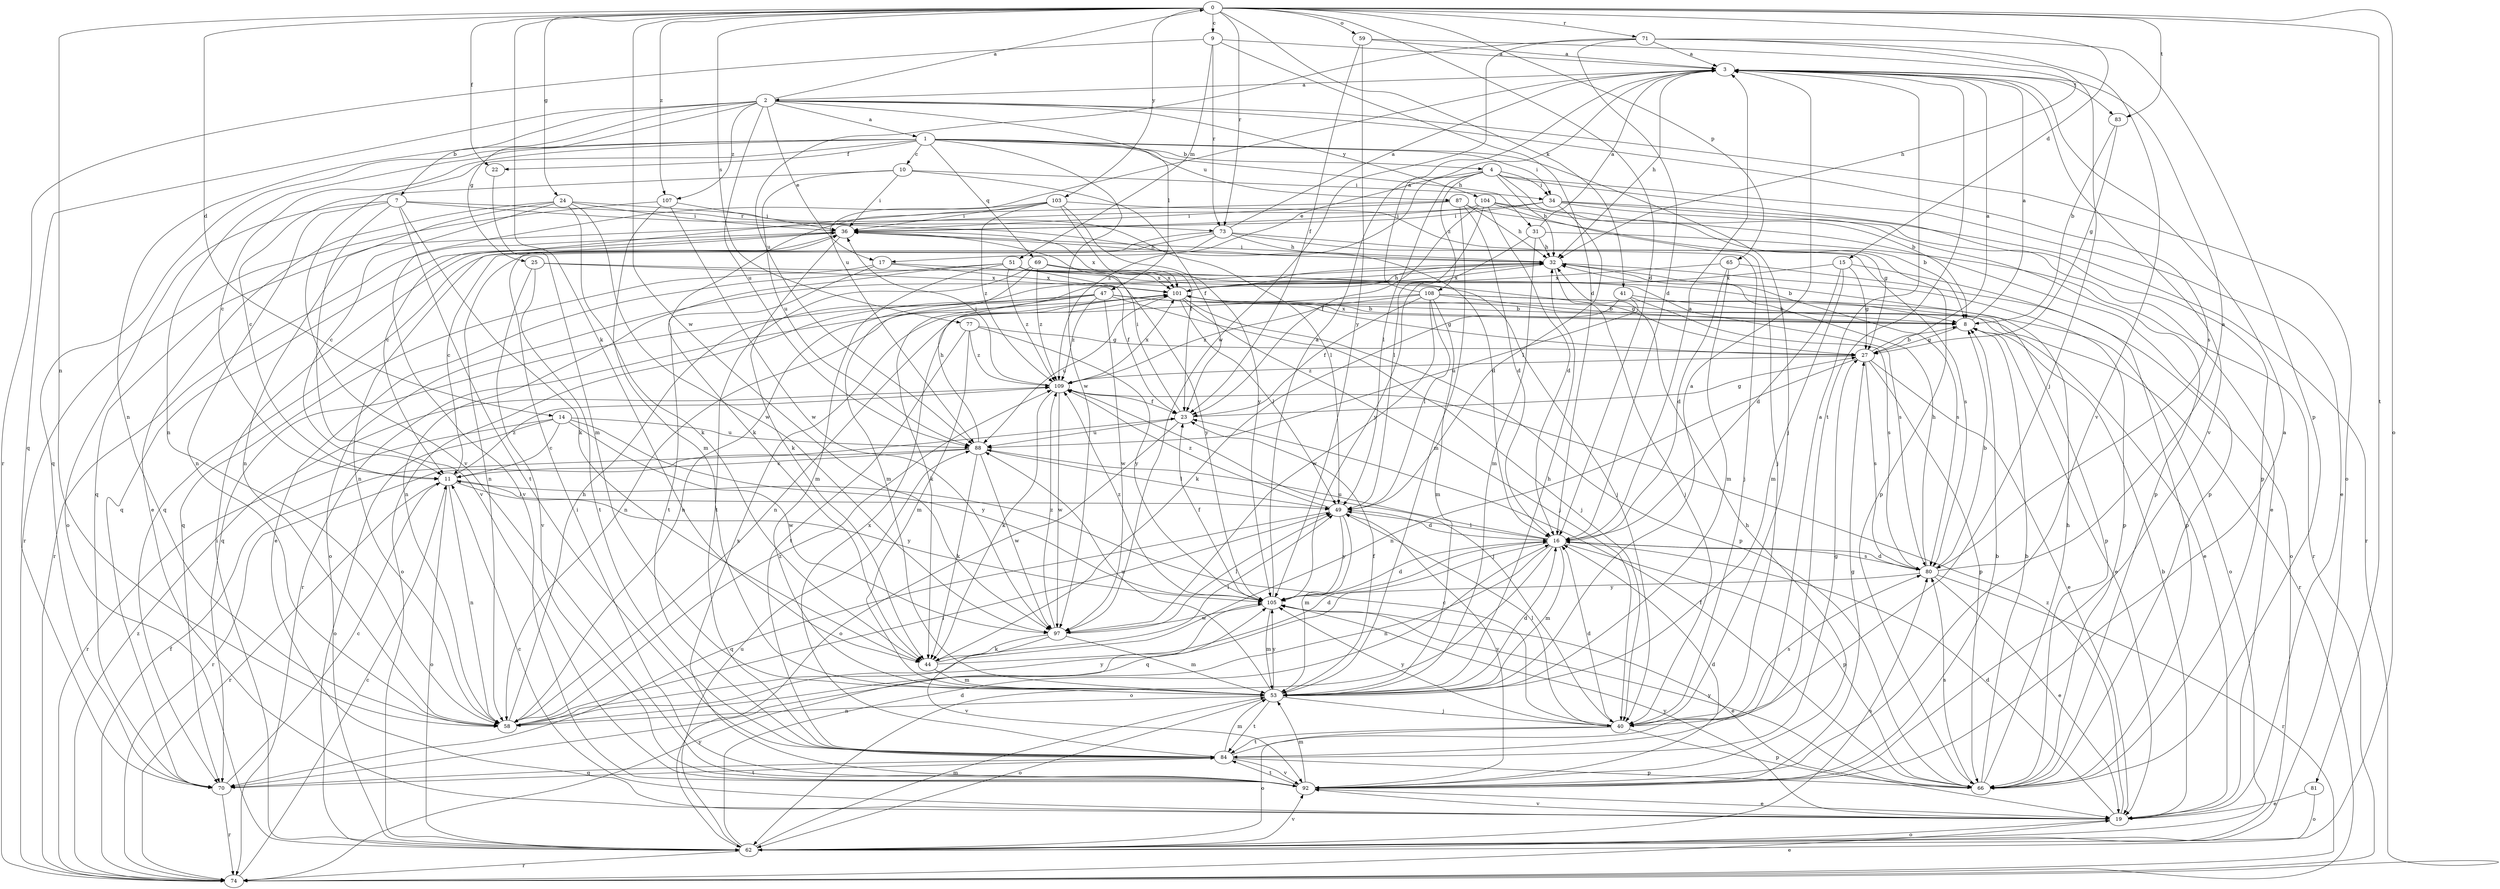 strict digraph  {
0;
1;
2;
3;
4;
7;
8;
9;
10;
11;
14;
15;
16;
17;
19;
22;
23;
24;
25;
27;
31;
32;
34;
36;
40;
41;
44;
47;
49;
51;
53;
58;
59;
62;
65;
66;
69;
70;
71;
73;
74;
77;
80;
81;
83;
84;
87;
88;
92;
97;
101;
103;
104;
105;
107;
108;
109;
0 -> 9  [label=c];
0 -> 14  [label=d];
0 -> 15  [label=d];
0 -> 16  [label=d];
0 -> 22  [label=f];
0 -> 24  [label=g];
0 -> 41  [label=k];
0 -> 44  [label=k];
0 -> 58  [label=n];
0 -> 59  [label=o];
0 -> 62  [label=o];
0 -> 65  [label=p];
0 -> 71  [label=r];
0 -> 73  [label=r];
0 -> 77  [label=s];
0 -> 81  [label=t];
0 -> 83  [label=t];
0 -> 97  [label=w];
0 -> 103  [label=y];
0 -> 107  [label=z];
1 -> 4  [label=b];
1 -> 10  [label=c];
1 -> 11  [label=c];
1 -> 22  [label=f];
1 -> 31  [label=h];
1 -> 34  [label=i];
1 -> 40  [label=j];
1 -> 58  [label=n];
1 -> 69  [label=q];
1 -> 70  [label=q];
1 -> 87  [label=u];
1 -> 92  [label=v];
1 -> 97  [label=w];
2 -> 0  [label=a];
2 -> 1  [label=a];
2 -> 7  [label=b];
2 -> 17  [label=e];
2 -> 25  [label=g];
2 -> 47  [label=l];
2 -> 58  [label=n];
2 -> 62  [label=o];
2 -> 70  [label=q];
2 -> 80  [label=s];
2 -> 88  [label=u];
2 -> 104  [label=y];
2 -> 107  [label=z];
3 -> 2  [label=a];
3 -> 32  [label=h];
3 -> 83  [label=t];
3 -> 84  [label=t];
3 -> 88  [label=u];
3 -> 92  [label=v];
4 -> 8  [label=b];
4 -> 17  [label=e];
4 -> 19  [label=e];
4 -> 32  [label=h];
4 -> 34  [label=i];
4 -> 49  [label=l];
4 -> 66  [label=p];
4 -> 108  [label=z];
4 -> 109  [label=z];
7 -> 16  [label=d];
7 -> 44  [label=k];
7 -> 58  [label=n];
7 -> 62  [label=o];
7 -> 73  [label=r];
7 -> 84  [label=t];
7 -> 92  [label=v];
8 -> 3  [label=a];
8 -> 19  [label=e];
8 -> 27  [label=g];
8 -> 101  [label=x];
9 -> 3  [label=a];
9 -> 16  [label=d];
9 -> 51  [label=m];
9 -> 73  [label=r];
9 -> 74  [label=r];
10 -> 11  [label=c];
10 -> 23  [label=f];
10 -> 34  [label=i];
10 -> 36  [label=i];
10 -> 88  [label=u];
11 -> 49  [label=l];
11 -> 58  [label=n];
11 -> 62  [label=o];
11 -> 74  [label=r];
11 -> 105  [label=y];
11 -> 109  [label=z];
14 -> 11  [label=c];
14 -> 62  [label=o];
14 -> 74  [label=r];
14 -> 88  [label=u];
14 -> 97  [label=w];
14 -> 105  [label=y];
15 -> 16  [label=d];
15 -> 27  [label=g];
15 -> 53  [label=m];
15 -> 66  [label=p];
15 -> 101  [label=x];
16 -> 3  [label=a];
16 -> 49  [label=l];
16 -> 53  [label=m];
16 -> 58  [label=n];
16 -> 62  [label=o];
16 -> 66  [label=p];
16 -> 70  [label=q];
16 -> 80  [label=s];
16 -> 88  [label=u];
17 -> 27  [label=g];
17 -> 70  [label=q];
17 -> 84  [label=t];
17 -> 101  [label=x];
19 -> 8  [label=b];
19 -> 11  [label=c];
19 -> 16  [label=d];
19 -> 62  [label=o];
19 -> 92  [label=v];
19 -> 105  [label=y];
19 -> 109  [label=z];
22 -> 53  [label=m];
23 -> 27  [label=g];
23 -> 36  [label=i];
23 -> 62  [label=o];
23 -> 88  [label=u];
24 -> 11  [label=c];
24 -> 19  [label=e];
24 -> 36  [label=i];
24 -> 44  [label=k];
24 -> 49  [label=l];
24 -> 58  [label=n];
24 -> 97  [label=w];
25 -> 80  [label=s];
25 -> 84  [label=t];
25 -> 92  [label=v];
25 -> 101  [label=x];
27 -> 3  [label=a];
27 -> 8  [label=b];
27 -> 19  [label=e];
27 -> 58  [label=n];
27 -> 66  [label=p];
27 -> 80  [label=s];
27 -> 109  [label=z];
31 -> 3  [label=a];
31 -> 32  [label=h];
31 -> 53  [label=m];
31 -> 74  [label=r];
31 -> 105  [label=y];
32 -> 36  [label=i];
32 -> 40  [label=j];
32 -> 62  [label=o];
32 -> 66  [label=p];
32 -> 80  [label=s];
32 -> 101  [label=x];
34 -> 19  [label=e];
34 -> 36  [label=i];
34 -> 49  [label=l];
34 -> 66  [label=p];
34 -> 70  [label=q];
34 -> 74  [label=r];
36 -> 32  [label=h];
36 -> 44  [label=k];
36 -> 58  [label=n];
36 -> 70  [label=q];
36 -> 74  [label=r];
36 -> 101  [label=x];
40 -> 11  [label=c];
40 -> 16  [label=d];
40 -> 49  [label=l];
40 -> 62  [label=o];
40 -> 66  [label=p];
40 -> 80  [label=s];
40 -> 84  [label=t];
40 -> 105  [label=y];
41 -> 8  [label=b];
41 -> 44  [label=k];
41 -> 80  [label=s];
41 -> 88  [label=u];
44 -> 16  [label=d];
44 -> 49  [label=l];
44 -> 53  [label=m];
47 -> 8  [label=b];
47 -> 19  [label=e];
47 -> 40  [label=j];
47 -> 44  [label=k];
47 -> 58  [label=n];
47 -> 62  [label=o];
47 -> 70  [label=q];
47 -> 74  [label=r];
47 -> 97  [label=w];
47 -> 109  [label=z];
49 -> 16  [label=d];
49 -> 53  [label=m];
49 -> 70  [label=q];
49 -> 92  [label=v];
49 -> 105  [label=y];
49 -> 109  [label=z];
51 -> 8  [label=b];
51 -> 19  [label=e];
51 -> 23  [label=f];
51 -> 53  [label=m];
51 -> 58  [label=n];
51 -> 101  [label=x];
51 -> 105  [label=y];
51 -> 109  [label=z];
53 -> 3  [label=a];
53 -> 16  [label=d];
53 -> 23  [label=f];
53 -> 32  [label=h];
53 -> 40  [label=j];
53 -> 58  [label=n];
53 -> 62  [label=o];
53 -> 84  [label=t];
53 -> 88  [label=u];
53 -> 105  [label=y];
58 -> 32  [label=h];
58 -> 49  [label=l];
58 -> 105  [label=y];
58 -> 109  [label=z];
59 -> 3  [label=a];
59 -> 23  [label=f];
59 -> 32  [label=h];
59 -> 105  [label=y];
62 -> 16  [label=d];
62 -> 36  [label=i];
62 -> 53  [label=m];
62 -> 74  [label=r];
62 -> 80  [label=s];
62 -> 88  [label=u];
62 -> 92  [label=v];
65 -> 16  [label=d];
65 -> 53  [label=m];
65 -> 62  [label=o];
65 -> 101  [label=x];
66 -> 8  [label=b];
66 -> 23  [label=f];
66 -> 32  [label=h];
66 -> 80  [label=s];
66 -> 105  [label=y];
69 -> 40  [label=j];
69 -> 53  [label=m];
69 -> 84  [label=t];
69 -> 101  [label=x];
69 -> 109  [label=z];
70 -> 11  [label=c];
70 -> 74  [label=r];
70 -> 84  [label=t];
71 -> 3  [label=a];
71 -> 16  [label=d];
71 -> 40  [label=j];
71 -> 66  [label=p];
71 -> 88  [label=u];
71 -> 92  [label=v];
71 -> 97  [label=w];
73 -> 3  [label=a];
73 -> 11  [label=c];
73 -> 32  [label=h];
73 -> 40  [label=j];
73 -> 58  [label=n];
73 -> 70  [label=q];
73 -> 80  [label=s];
74 -> 11  [label=c];
74 -> 19  [label=e];
74 -> 23  [label=f];
74 -> 105  [label=y];
74 -> 109  [label=z];
77 -> 27  [label=g];
77 -> 53  [label=m];
77 -> 84  [label=t];
77 -> 105  [label=y];
77 -> 109  [label=z];
80 -> 3  [label=a];
80 -> 8  [label=b];
80 -> 16  [label=d];
80 -> 19  [label=e];
80 -> 32  [label=h];
80 -> 74  [label=r];
80 -> 105  [label=y];
81 -> 19  [label=e];
81 -> 62  [label=o];
83 -> 8  [label=b];
83 -> 27  [label=g];
84 -> 3  [label=a];
84 -> 27  [label=g];
84 -> 53  [label=m];
84 -> 66  [label=p];
84 -> 70  [label=q];
84 -> 92  [label=v];
84 -> 101  [label=x];
87 -> 11  [label=c];
87 -> 16  [label=d];
87 -> 32  [label=h];
87 -> 36  [label=i];
87 -> 53  [label=m];
87 -> 66  [label=p];
88 -> 11  [label=c];
88 -> 32  [label=h];
88 -> 44  [label=k];
88 -> 49  [label=l];
88 -> 74  [label=r];
88 -> 97  [label=w];
92 -> 3  [label=a];
92 -> 8  [label=b];
92 -> 16  [label=d];
92 -> 19  [label=e];
92 -> 27  [label=g];
92 -> 32  [label=h];
92 -> 36  [label=i];
92 -> 53  [label=m];
92 -> 84  [label=t];
92 -> 101  [label=x];
97 -> 44  [label=k];
97 -> 49  [label=l];
97 -> 53  [label=m];
97 -> 92  [label=v];
97 -> 109  [label=z];
101 -> 8  [label=b];
101 -> 27  [label=g];
101 -> 32  [label=h];
101 -> 40  [label=j];
101 -> 49  [label=l];
101 -> 58  [label=n];
101 -> 66  [label=p];
101 -> 74  [label=r];
101 -> 88  [label=u];
103 -> 23  [label=f];
103 -> 27  [label=g];
103 -> 36  [label=i];
103 -> 44  [label=k];
103 -> 92  [label=v];
103 -> 105  [label=y];
103 -> 109  [label=z];
104 -> 8  [label=b];
104 -> 16  [label=d];
104 -> 23  [label=f];
104 -> 36  [label=i];
104 -> 40  [label=j];
104 -> 49  [label=l];
104 -> 66  [label=p];
105 -> 3  [label=a];
105 -> 16  [label=d];
105 -> 19  [label=e];
105 -> 23  [label=f];
105 -> 53  [label=m];
105 -> 97  [label=w];
105 -> 109  [label=z];
107 -> 36  [label=i];
107 -> 53  [label=m];
107 -> 74  [label=r];
107 -> 97  [label=w];
108 -> 3  [label=a];
108 -> 8  [label=b];
108 -> 23  [label=f];
108 -> 49  [label=l];
108 -> 53  [label=m];
108 -> 58  [label=n];
108 -> 62  [label=o];
108 -> 66  [label=p];
108 -> 97  [label=w];
108 -> 109  [label=z];
109 -> 23  [label=f];
109 -> 36  [label=i];
109 -> 40  [label=j];
109 -> 44  [label=k];
109 -> 97  [label=w];
109 -> 101  [label=x];
}
